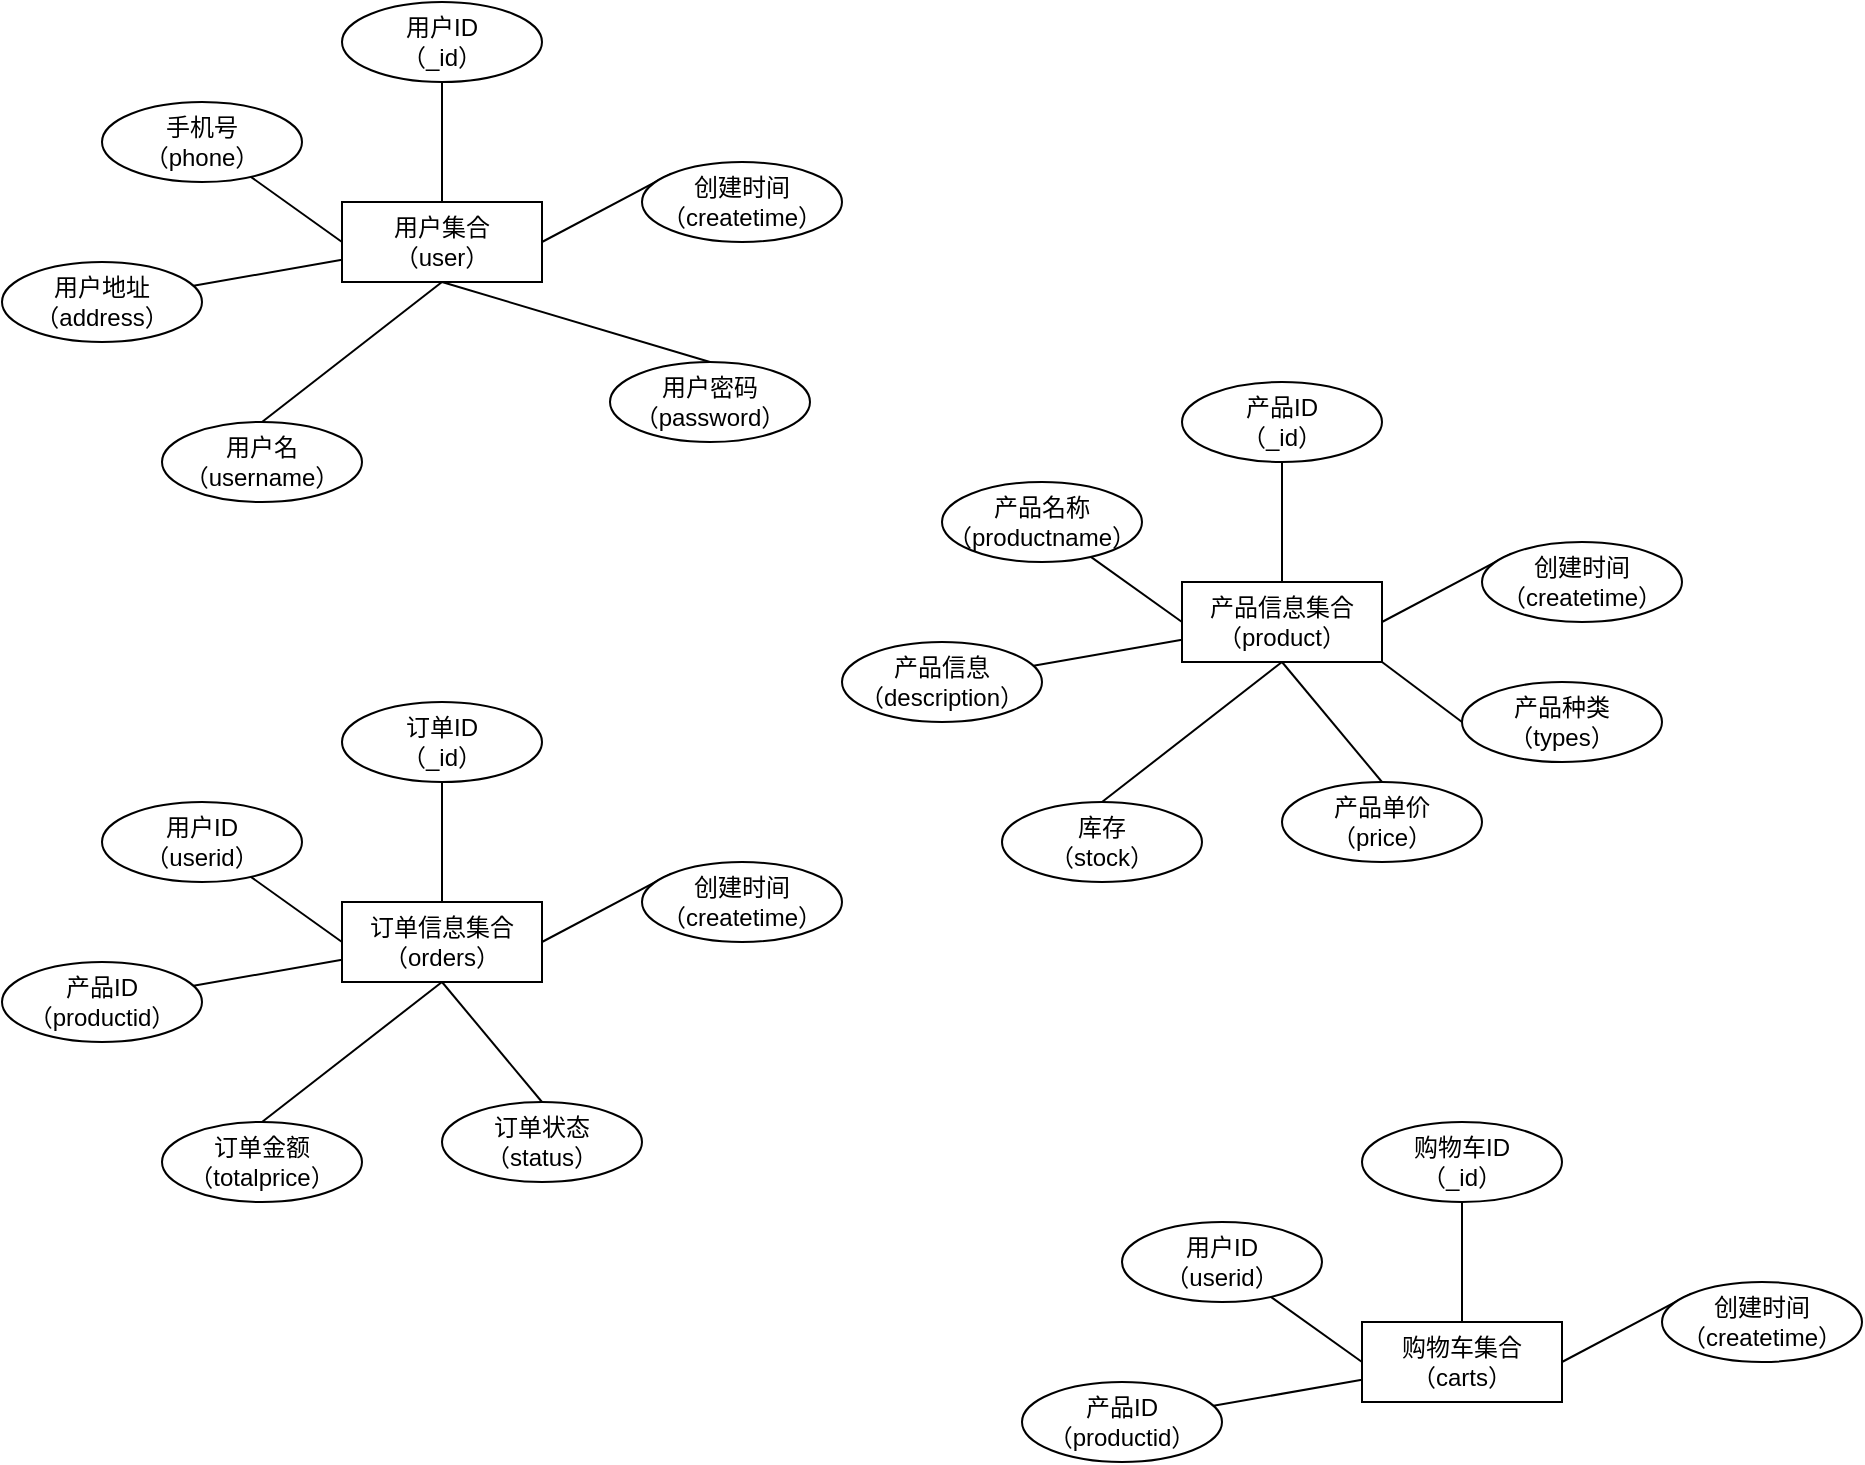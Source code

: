 <mxfile version="21.2.1" type="github">
  <diagram name="第 1 页" id="jo3ZEISlKgQD98OQp_iE">
    <mxGraphModel dx="840" dy="516" grid="1" gridSize="10" guides="1" tooltips="1" connect="1" arrows="1" fold="1" page="1" pageScale="1" pageWidth="827" pageHeight="1169" math="0" shadow="0">
      <root>
        <mxCell id="0" />
        <mxCell id="1" parent="0" />
        <mxCell id="Bszq52swU1m2TZtWPtOC-1" value="用户ID&lt;br&gt;（_id）" style="ellipse;whiteSpace=wrap;html=1;align=center;" vertex="1" parent="1">
          <mxGeometry x="230" y="30" width="100" height="40" as="geometry" />
        </mxCell>
        <mxCell id="Bszq52swU1m2TZtWPtOC-8" style="rounded=0;orthogonalLoop=1;jettySize=auto;html=1;exitX=0.5;exitY=1;exitDx=0;exitDy=0;entryX=0.5;entryY=0;entryDx=0;entryDy=0;endArrow=none;endFill=0;" edge="1" parent="1" source="Bszq52swU1m2TZtWPtOC-2" target="Bszq52swU1m2TZtWPtOC-7">
          <mxGeometry relative="1" as="geometry" />
        </mxCell>
        <mxCell id="Bszq52swU1m2TZtWPtOC-9" style="rounded=0;orthogonalLoop=1;jettySize=auto;html=1;exitX=0.5;exitY=1;exitDx=0;exitDy=0;entryX=0.5;entryY=0;entryDx=0;entryDy=0;endArrow=none;endFill=0;" edge="1" parent="1" source="Bszq52swU1m2TZtWPtOC-2" target="Bszq52swU1m2TZtWPtOC-6">
          <mxGeometry relative="1" as="geometry" />
        </mxCell>
        <mxCell id="Bszq52swU1m2TZtWPtOC-10" style="rounded=0;orthogonalLoop=1;jettySize=auto;html=1;exitX=1;exitY=0.5;exitDx=0;exitDy=0;entryX=0;entryY=0;entryDx=0;entryDy=0;endArrow=none;endFill=0;" edge="1" parent="1" source="Bszq52swU1m2TZtWPtOC-2" target="Bszq52swU1m2TZtWPtOC-5">
          <mxGeometry relative="1" as="geometry" />
        </mxCell>
        <mxCell id="Bszq52swU1m2TZtWPtOC-12" value="" style="rounded=0;orthogonalLoop=1;jettySize=auto;html=1;endArrow=none;endFill=0;" edge="1" parent="1" source="Bszq52swU1m2TZtWPtOC-2" target="Bszq52swU1m2TZtWPtOC-4">
          <mxGeometry relative="1" as="geometry" />
        </mxCell>
        <mxCell id="Bszq52swU1m2TZtWPtOC-13" style="rounded=0;orthogonalLoop=1;jettySize=auto;html=1;exitX=0;exitY=0.5;exitDx=0;exitDy=0;endArrow=none;endFill=0;" edge="1" parent="1" source="Bszq52swU1m2TZtWPtOC-2" target="Bszq52swU1m2TZtWPtOC-3">
          <mxGeometry relative="1" as="geometry" />
        </mxCell>
        <mxCell id="Bszq52swU1m2TZtWPtOC-14" style="rounded=0;orthogonalLoop=1;jettySize=auto;html=1;exitX=0.5;exitY=0;exitDx=0;exitDy=0;entryX=0.5;entryY=1;entryDx=0;entryDy=0;endArrow=none;endFill=0;" edge="1" parent="1" source="Bszq52swU1m2TZtWPtOC-2" target="Bszq52swU1m2TZtWPtOC-1">
          <mxGeometry relative="1" as="geometry" />
        </mxCell>
        <mxCell id="Bszq52swU1m2TZtWPtOC-2" value="用户集合&lt;br&gt;（user）" style="whiteSpace=wrap;html=1;align=center;" vertex="1" parent="1">
          <mxGeometry x="230" y="130" width="100" height="40" as="geometry" />
        </mxCell>
        <mxCell id="Bszq52swU1m2TZtWPtOC-3" value="手机号&lt;br&gt;（phone）" style="ellipse;whiteSpace=wrap;html=1;align=center;" vertex="1" parent="1">
          <mxGeometry x="110" y="80" width="100" height="40" as="geometry" />
        </mxCell>
        <mxCell id="Bszq52swU1m2TZtWPtOC-4" value="用户地址&lt;br&gt;（address）" style="ellipse;whiteSpace=wrap;html=1;align=center;" vertex="1" parent="1">
          <mxGeometry x="60" y="160" width="100" height="40" as="geometry" />
        </mxCell>
        <mxCell id="Bszq52swU1m2TZtWPtOC-5" value="创建时间&lt;br&gt;（createtime）" style="ellipse;whiteSpace=wrap;html=1;align=center;" vertex="1" parent="1">
          <mxGeometry x="380" y="110" width="100" height="40" as="geometry" />
        </mxCell>
        <mxCell id="Bszq52swU1m2TZtWPtOC-6" value="用户密码&lt;br&gt;（password）" style="ellipse;whiteSpace=wrap;html=1;align=center;" vertex="1" parent="1">
          <mxGeometry x="364" y="210" width="100" height="40" as="geometry" />
        </mxCell>
        <mxCell id="Bszq52swU1m2TZtWPtOC-7" value="用户名&lt;br&gt;（username）" style="ellipse;whiteSpace=wrap;html=1;align=center;" vertex="1" parent="1">
          <mxGeometry x="140" y="240" width="100" height="40" as="geometry" />
        </mxCell>
        <mxCell id="Bszq52swU1m2TZtWPtOC-15" value="订单ID&lt;br&gt;（_id）" style="ellipse;whiteSpace=wrap;html=1;align=center;" vertex="1" parent="1">
          <mxGeometry x="230" y="380" width="100" height="40" as="geometry" />
        </mxCell>
        <mxCell id="Bszq52swU1m2TZtWPtOC-16" style="rounded=0;orthogonalLoop=1;jettySize=auto;html=1;exitX=0.5;exitY=1;exitDx=0;exitDy=0;entryX=0.5;entryY=0;entryDx=0;entryDy=0;endArrow=none;endFill=0;" edge="1" parent="1" source="Bszq52swU1m2TZtWPtOC-22" target="Bszq52swU1m2TZtWPtOC-27">
          <mxGeometry relative="1" as="geometry" />
        </mxCell>
        <mxCell id="Bszq52swU1m2TZtWPtOC-17" style="rounded=0;orthogonalLoop=1;jettySize=auto;html=1;exitX=0.5;exitY=1;exitDx=0;exitDy=0;entryX=0.5;entryY=0;entryDx=0;entryDy=0;endArrow=none;endFill=0;" edge="1" parent="1" source="Bszq52swU1m2TZtWPtOC-22" target="Bszq52swU1m2TZtWPtOC-26">
          <mxGeometry relative="1" as="geometry" />
        </mxCell>
        <mxCell id="Bszq52swU1m2TZtWPtOC-18" style="rounded=0;orthogonalLoop=1;jettySize=auto;html=1;exitX=1;exitY=0.5;exitDx=0;exitDy=0;entryX=0;entryY=0;entryDx=0;entryDy=0;endArrow=none;endFill=0;" edge="1" parent="1" source="Bszq52swU1m2TZtWPtOC-22" target="Bszq52swU1m2TZtWPtOC-25">
          <mxGeometry relative="1" as="geometry" />
        </mxCell>
        <mxCell id="Bszq52swU1m2TZtWPtOC-19" value="" style="rounded=0;orthogonalLoop=1;jettySize=auto;html=1;endArrow=none;endFill=0;" edge="1" parent="1" source="Bszq52swU1m2TZtWPtOC-22" target="Bszq52swU1m2TZtWPtOC-24">
          <mxGeometry relative="1" as="geometry" />
        </mxCell>
        <mxCell id="Bszq52swU1m2TZtWPtOC-20" style="rounded=0;orthogonalLoop=1;jettySize=auto;html=1;exitX=0;exitY=0.5;exitDx=0;exitDy=0;endArrow=none;endFill=0;" edge="1" parent="1" source="Bszq52swU1m2TZtWPtOC-22" target="Bszq52swU1m2TZtWPtOC-23">
          <mxGeometry relative="1" as="geometry" />
        </mxCell>
        <mxCell id="Bszq52swU1m2TZtWPtOC-21" style="rounded=0;orthogonalLoop=1;jettySize=auto;html=1;exitX=0.5;exitY=0;exitDx=0;exitDy=0;entryX=0.5;entryY=1;entryDx=0;entryDy=0;endArrow=none;endFill=0;" edge="1" parent="1" source="Bszq52swU1m2TZtWPtOC-22" target="Bszq52swU1m2TZtWPtOC-15">
          <mxGeometry relative="1" as="geometry" />
        </mxCell>
        <mxCell id="Bszq52swU1m2TZtWPtOC-22" value="订单信息集合&lt;br&gt;（orders）" style="whiteSpace=wrap;html=1;align=center;" vertex="1" parent="1">
          <mxGeometry x="230" y="480" width="100" height="40" as="geometry" />
        </mxCell>
        <mxCell id="Bszq52swU1m2TZtWPtOC-23" value="用户ID&lt;br&gt;（userid）" style="ellipse;whiteSpace=wrap;html=1;align=center;" vertex="1" parent="1">
          <mxGeometry x="110" y="430" width="100" height="40" as="geometry" />
        </mxCell>
        <mxCell id="Bszq52swU1m2TZtWPtOC-24" value="产品ID&lt;br&gt;（productid）" style="ellipse;whiteSpace=wrap;html=1;align=center;" vertex="1" parent="1">
          <mxGeometry x="60" y="510" width="100" height="40" as="geometry" />
        </mxCell>
        <mxCell id="Bszq52swU1m2TZtWPtOC-25" value="创建时间&lt;br&gt;（createtime）" style="ellipse;whiteSpace=wrap;html=1;align=center;" vertex="1" parent="1">
          <mxGeometry x="380" y="460" width="100" height="40" as="geometry" />
        </mxCell>
        <mxCell id="Bszq52swU1m2TZtWPtOC-26" value="订单状态&lt;br&gt;（status）" style="ellipse;whiteSpace=wrap;html=1;align=center;" vertex="1" parent="1">
          <mxGeometry x="280" y="580" width="100" height="40" as="geometry" />
        </mxCell>
        <mxCell id="Bszq52swU1m2TZtWPtOC-27" value="订单金额&lt;br&gt;（totalprice）" style="ellipse;whiteSpace=wrap;html=1;align=center;" vertex="1" parent="1">
          <mxGeometry x="140" y="590" width="100" height="40" as="geometry" />
        </mxCell>
        <mxCell id="Bszq52swU1m2TZtWPtOC-28" value="产品ID&lt;br&gt;（_id）" style="ellipse;whiteSpace=wrap;html=1;align=center;" vertex="1" parent="1">
          <mxGeometry x="650" y="220" width="100" height="40" as="geometry" />
        </mxCell>
        <mxCell id="Bszq52swU1m2TZtWPtOC-29" style="rounded=0;orthogonalLoop=1;jettySize=auto;html=1;exitX=0.5;exitY=1;exitDx=0;exitDy=0;entryX=0.5;entryY=0;entryDx=0;entryDy=0;endArrow=none;endFill=0;" edge="1" parent="1" source="Bszq52swU1m2TZtWPtOC-35" target="Bszq52swU1m2TZtWPtOC-40">
          <mxGeometry relative="1" as="geometry" />
        </mxCell>
        <mxCell id="Bszq52swU1m2TZtWPtOC-30" style="rounded=0;orthogonalLoop=1;jettySize=auto;html=1;exitX=0.5;exitY=1;exitDx=0;exitDy=0;entryX=0.5;entryY=0;entryDx=0;entryDy=0;endArrow=none;endFill=0;" edge="1" parent="1" source="Bszq52swU1m2TZtWPtOC-35" target="Bszq52swU1m2TZtWPtOC-39">
          <mxGeometry relative="1" as="geometry" />
        </mxCell>
        <mxCell id="Bszq52swU1m2TZtWPtOC-31" style="rounded=0;orthogonalLoop=1;jettySize=auto;html=1;exitX=1;exitY=0.5;exitDx=0;exitDy=0;entryX=0;entryY=0;entryDx=0;entryDy=0;endArrow=none;endFill=0;" edge="1" parent="1" source="Bszq52swU1m2TZtWPtOC-35" target="Bszq52swU1m2TZtWPtOC-38">
          <mxGeometry relative="1" as="geometry" />
        </mxCell>
        <mxCell id="Bszq52swU1m2TZtWPtOC-32" value="" style="rounded=0;orthogonalLoop=1;jettySize=auto;html=1;endArrow=none;endFill=0;" edge="1" parent="1" source="Bszq52swU1m2TZtWPtOC-35" target="Bszq52swU1m2TZtWPtOC-37">
          <mxGeometry relative="1" as="geometry" />
        </mxCell>
        <mxCell id="Bszq52swU1m2TZtWPtOC-33" style="rounded=0;orthogonalLoop=1;jettySize=auto;html=1;exitX=0;exitY=0.5;exitDx=0;exitDy=0;endArrow=none;endFill=0;" edge="1" parent="1" source="Bszq52swU1m2TZtWPtOC-35" target="Bszq52swU1m2TZtWPtOC-36">
          <mxGeometry relative="1" as="geometry" />
        </mxCell>
        <mxCell id="Bszq52swU1m2TZtWPtOC-34" style="rounded=0;orthogonalLoop=1;jettySize=auto;html=1;exitX=0.5;exitY=0;exitDx=0;exitDy=0;entryX=0.5;entryY=1;entryDx=0;entryDy=0;endArrow=none;endFill=0;" edge="1" parent="1" source="Bszq52swU1m2TZtWPtOC-35" target="Bszq52swU1m2TZtWPtOC-28">
          <mxGeometry relative="1" as="geometry" />
        </mxCell>
        <mxCell id="Bszq52swU1m2TZtWPtOC-43" style="rounded=0;orthogonalLoop=1;jettySize=auto;html=1;exitX=1;exitY=1;exitDx=0;exitDy=0;entryX=0;entryY=0.5;entryDx=0;entryDy=0;endArrow=none;endFill=0;" edge="1" parent="1" source="Bszq52swU1m2TZtWPtOC-35" target="Bszq52swU1m2TZtWPtOC-41">
          <mxGeometry relative="1" as="geometry" />
        </mxCell>
        <mxCell id="Bszq52swU1m2TZtWPtOC-35" value="产品信息集合&lt;br&gt;（product）" style="whiteSpace=wrap;html=1;align=center;" vertex="1" parent="1">
          <mxGeometry x="650" y="320" width="100" height="40" as="geometry" />
        </mxCell>
        <mxCell id="Bszq52swU1m2TZtWPtOC-36" value="产品名称&lt;br&gt;（productname）" style="ellipse;whiteSpace=wrap;html=1;align=center;" vertex="1" parent="1">
          <mxGeometry x="530" y="270" width="100" height="40" as="geometry" />
        </mxCell>
        <mxCell id="Bszq52swU1m2TZtWPtOC-37" value="产品信息&lt;br&gt;（description）" style="ellipse;whiteSpace=wrap;html=1;align=center;" vertex="1" parent="1">
          <mxGeometry x="480" y="350" width="100" height="40" as="geometry" />
        </mxCell>
        <mxCell id="Bszq52swU1m2TZtWPtOC-38" value="创建时间&lt;br&gt;（createtime）" style="ellipse;whiteSpace=wrap;html=1;align=center;" vertex="1" parent="1">
          <mxGeometry x="800" y="300" width="100" height="40" as="geometry" />
        </mxCell>
        <mxCell id="Bszq52swU1m2TZtWPtOC-39" value="产品单价&lt;br&gt;（price）" style="ellipse;whiteSpace=wrap;html=1;align=center;" vertex="1" parent="1">
          <mxGeometry x="700" y="420" width="100" height="40" as="geometry" />
        </mxCell>
        <mxCell id="Bszq52swU1m2TZtWPtOC-40" value="库存&lt;br&gt;（stock）" style="ellipse;whiteSpace=wrap;html=1;align=center;" vertex="1" parent="1">
          <mxGeometry x="560" y="430" width="100" height="40" as="geometry" />
        </mxCell>
        <mxCell id="Bszq52swU1m2TZtWPtOC-41" value="产品种类&lt;br&gt;（types）" style="ellipse;whiteSpace=wrap;html=1;align=center;" vertex="1" parent="1">
          <mxGeometry x="790" y="370" width="100" height="40" as="geometry" />
        </mxCell>
        <mxCell id="Bszq52swU1m2TZtWPtOC-44" value="购物车ID&lt;br&gt;（_id）" style="ellipse;whiteSpace=wrap;html=1;align=center;" vertex="1" parent="1">
          <mxGeometry x="740" y="590" width="100" height="40" as="geometry" />
        </mxCell>
        <mxCell id="Bszq52swU1m2TZtWPtOC-47" style="rounded=0;orthogonalLoop=1;jettySize=auto;html=1;exitX=1;exitY=0.5;exitDx=0;exitDy=0;entryX=0;entryY=0;entryDx=0;entryDy=0;endArrow=none;endFill=0;" edge="1" parent="1" source="Bszq52swU1m2TZtWPtOC-52" target="Bszq52swU1m2TZtWPtOC-55">
          <mxGeometry relative="1" as="geometry" />
        </mxCell>
        <mxCell id="Bszq52swU1m2TZtWPtOC-48" value="" style="rounded=0;orthogonalLoop=1;jettySize=auto;html=1;endArrow=none;endFill=0;" edge="1" parent="1" source="Bszq52swU1m2TZtWPtOC-52" target="Bszq52swU1m2TZtWPtOC-54">
          <mxGeometry relative="1" as="geometry" />
        </mxCell>
        <mxCell id="Bszq52swU1m2TZtWPtOC-49" style="rounded=0;orthogonalLoop=1;jettySize=auto;html=1;exitX=0;exitY=0.5;exitDx=0;exitDy=0;endArrow=none;endFill=0;" edge="1" parent="1" source="Bszq52swU1m2TZtWPtOC-52" target="Bszq52swU1m2TZtWPtOC-53">
          <mxGeometry relative="1" as="geometry" />
        </mxCell>
        <mxCell id="Bszq52swU1m2TZtWPtOC-50" style="rounded=0;orthogonalLoop=1;jettySize=auto;html=1;exitX=0.5;exitY=0;exitDx=0;exitDy=0;entryX=0.5;entryY=1;entryDx=0;entryDy=0;endArrow=none;endFill=0;" edge="1" parent="1" source="Bszq52swU1m2TZtWPtOC-52" target="Bszq52swU1m2TZtWPtOC-44">
          <mxGeometry relative="1" as="geometry" />
        </mxCell>
        <mxCell id="Bszq52swU1m2TZtWPtOC-52" value="购物车集合&lt;br&gt;（carts）" style="whiteSpace=wrap;html=1;align=center;" vertex="1" parent="1">
          <mxGeometry x="740" y="690" width="100" height="40" as="geometry" />
        </mxCell>
        <mxCell id="Bszq52swU1m2TZtWPtOC-53" value="用户ID&lt;br&gt;（userid）" style="ellipse;whiteSpace=wrap;html=1;align=center;" vertex="1" parent="1">
          <mxGeometry x="620" y="640" width="100" height="40" as="geometry" />
        </mxCell>
        <mxCell id="Bszq52swU1m2TZtWPtOC-54" value="产品ID&lt;br&gt;（productid）" style="ellipse;whiteSpace=wrap;html=1;align=center;" vertex="1" parent="1">
          <mxGeometry x="570" y="720" width="100" height="40" as="geometry" />
        </mxCell>
        <mxCell id="Bszq52swU1m2TZtWPtOC-55" value="创建时间&lt;br&gt;（createtime）" style="ellipse;whiteSpace=wrap;html=1;align=center;" vertex="1" parent="1">
          <mxGeometry x="890" y="670" width="100" height="40" as="geometry" />
        </mxCell>
      </root>
    </mxGraphModel>
  </diagram>
</mxfile>
